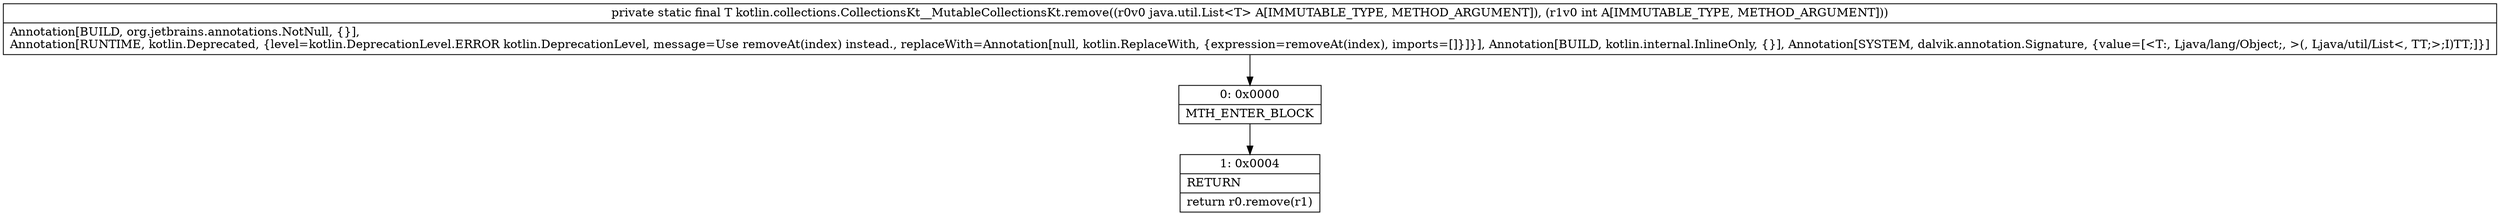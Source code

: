 digraph "CFG forkotlin.collections.CollectionsKt__MutableCollectionsKt.remove(Ljava\/util\/List;I)Ljava\/lang\/Object;" {
Node_0 [shape=record,label="{0\:\ 0x0000|MTH_ENTER_BLOCK\l}"];
Node_1 [shape=record,label="{1\:\ 0x0004|RETURN\l|return r0.remove(r1)\l}"];
MethodNode[shape=record,label="{private static final T kotlin.collections.CollectionsKt__MutableCollectionsKt.remove((r0v0 java.util.List\<T\> A[IMMUTABLE_TYPE, METHOD_ARGUMENT]), (r1v0 int A[IMMUTABLE_TYPE, METHOD_ARGUMENT]))  | Annotation[BUILD, org.jetbrains.annotations.NotNull, \{\}], \lAnnotation[RUNTIME, kotlin.Deprecated, \{level=kotlin.DeprecationLevel.ERROR kotlin.DeprecationLevel, message=Use removeAt(index) instead., replaceWith=Annotation[null, kotlin.ReplaceWith, \{expression=removeAt(index), imports=[]\}]\}], Annotation[BUILD, kotlin.internal.InlineOnly, \{\}], Annotation[SYSTEM, dalvik.annotation.Signature, \{value=[\<T:, Ljava\/lang\/Object;, \>(, Ljava\/util\/List\<, TT;\>;I)TT;]\}]\l}"];
MethodNode -> Node_0;
Node_0 -> Node_1;
}

